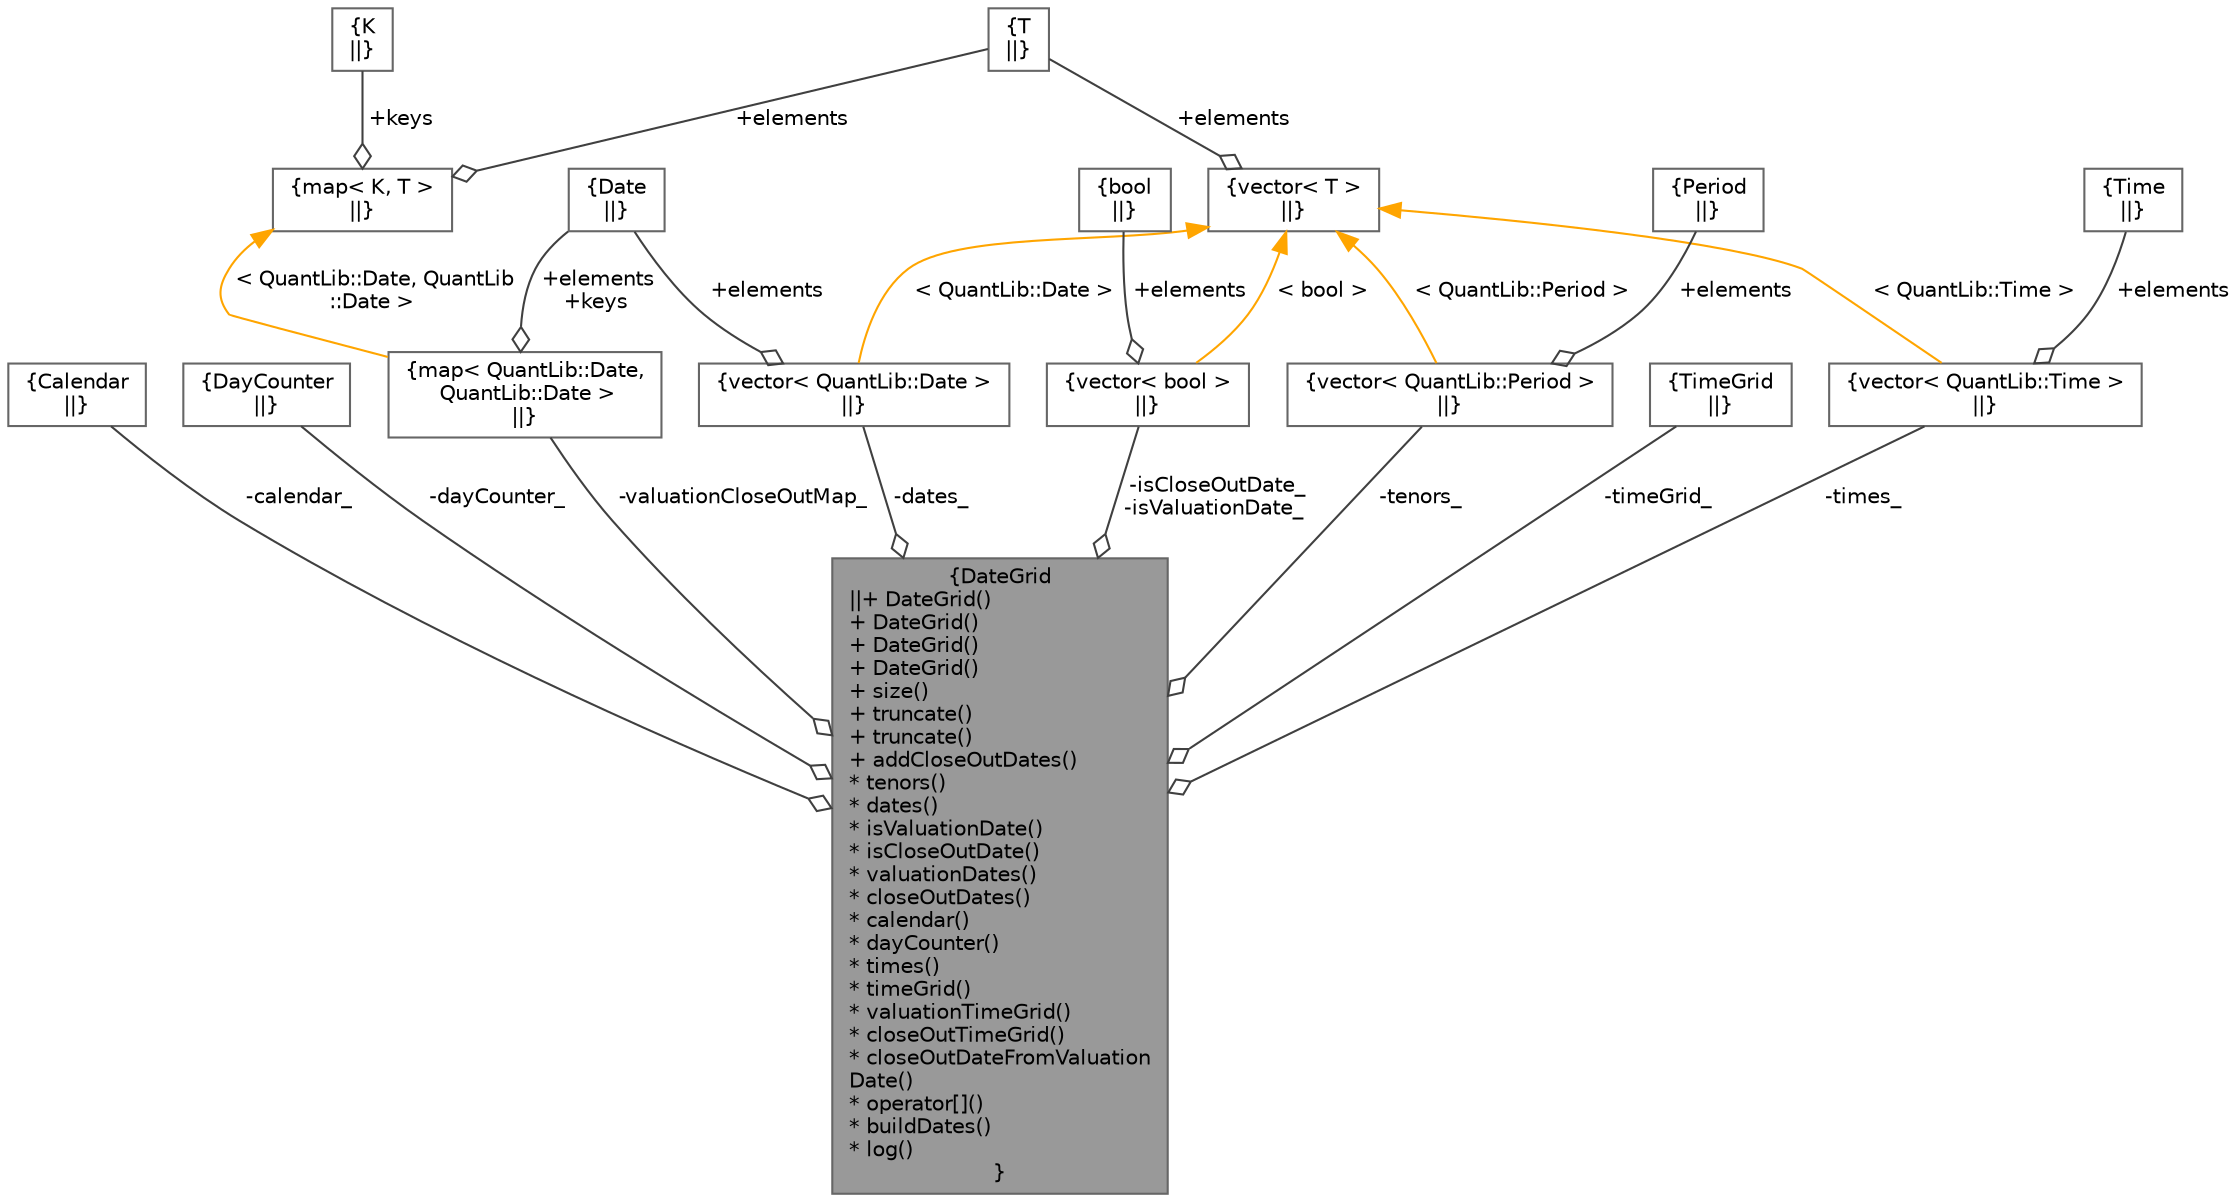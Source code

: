 digraph "DateGrid"
{
 // INTERACTIVE_SVG=YES
 // LATEX_PDF_SIZE
  bgcolor="transparent";
  edge [fontname=Helvetica,fontsize=10,labelfontname=Helvetica,labelfontsize=10];
  node [fontname=Helvetica,fontsize=10,shape=box,height=0.2,width=0.4];
  Node1 [label="{DateGrid\n||+ DateGrid()\l+ DateGrid()\l+ DateGrid()\l+ DateGrid()\l+ size()\l+ truncate()\l+ truncate()\l+ addCloseOutDates()\l* tenors()\l* dates()\l* isValuationDate()\l* isCloseOutDate()\l* valuationDates()\l* closeOutDates()\l* calendar()\l* dayCounter()\l* times()\l* timeGrid()\l* valuationTimeGrid()\l* closeOutTimeGrid()\l* closeOutDateFromValuation\lDate()\l* operator[]()\l* buildDates()\l* log()\l}",height=0.2,width=0.4,color="gray40", fillcolor="grey60", style="filled", fontcolor="black",tooltip="Simulation Date Grid."];
  Node2 -> Node1 [color="grey25",style="solid",label=" -calendar_" ,arrowhead="odiamond"];
  Node2 [label="{Calendar\n||}",height=0.2,width=0.4,color="gray40", fillcolor="white", style="filled",tooltip=" "];
  Node3 -> Node1 [color="grey25",style="solid",label=" -dayCounter_" ,arrowhead="odiamond"];
  Node3 [label="{DayCounter\n||}",height=0.2,width=0.4,color="gray40", fillcolor="white", style="filled",tooltip=" "];
  Node4 -> Node1 [color="grey25",style="solid",label=" -dates_" ,arrowhead="odiamond"];
  Node4 [label="{vector\< QuantLib::Date \>\n||}",height=0.2,width=0.4,color="gray40", fillcolor="white", style="filled",tooltip=" "];
  Node5 -> Node4 [color="grey25",style="solid",label=" +elements" ,arrowhead="odiamond"];
  Node5 [label="{Date\n||}",height=0.2,width=0.4,color="gray40", fillcolor="white", style="filled",tooltip=" "];
  Node6 -> Node4 [dir="back",color="orange",style="solid",label=" \< QuantLib::Date \>" ];
  Node6 [label="{vector\< T \>\n||}",height=0.2,width=0.4,color="gray40", fillcolor="white", style="filled",tooltip=" "];
  Node7 -> Node6 [color="grey25",style="solid",label=" +elements" ,arrowhead="odiamond"];
  Node7 [label="{T\n||}",height=0.2,width=0.4,color="gray40", fillcolor="white", style="filled",tooltip=" "];
  Node8 -> Node1 [color="grey25",style="solid",label=" -valuationCloseOutMap_" ,arrowhead="odiamond"];
  Node8 [label="{map\< QuantLib::Date,\l QuantLib::Date \>\n||}",height=0.2,width=0.4,color="gray40", fillcolor="white", style="filled",tooltip=" "];
  Node5 -> Node8 [color="grey25",style="solid",label=" +elements\n+keys" ,arrowhead="odiamond"];
  Node9 -> Node8 [dir="back",color="orange",style="solid",label=" \< QuantLib::Date, QuantLib\l::Date \>" ];
  Node9 [label="{map\< K, T \>\n||}",height=0.2,width=0.4,color="gray40", fillcolor="white", style="filled",tooltip=" "];
  Node10 -> Node9 [color="grey25",style="solid",label=" +keys" ,arrowhead="odiamond"];
  Node10 [label="{K\n||}",height=0.2,width=0.4,color="gray40", fillcolor="white", style="filled",tooltip=" "];
  Node7 -> Node9 [color="grey25",style="solid",label=" +elements" ,arrowhead="odiamond"];
  Node11 -> Node1 [color="grey25",style="solid",label=" -tenors_" ,arrowhead="odiamond"];
  Node11 [label="{vector\< QuantLib::Period \>\n||}",height=0.2,width=0.4,color="gray40", fillcolor="white", style="filled",tooltip=" "];
  Node12 -> Node11 [color="grey25",style="solid",label=" +elements" ,arrowhead="odiamond"];
  Node12 [label="{Period\n||}",height=0.2,width=0.4,color="gray40", fillcolor="white", style="filled",tooltip=" "];
  Node6 -> Node11 [dir="back",color="orange",style="solid",label=" \< QuantLib::Period \>" ];
  Node13 -> Node1 [color="grey25",style="solid",label=" -times_" ,arrowhead="odiamond"];
  Node13 [label="{vector\< QuantLib::Time \>\n||}",height=0.2,width=0.4,color="gray40", fillcolor="white", style="filled",tooltip=" "];
  Node14 -> Node13 [color="grey25",style="solid",label=" +elements" ,arrowhead="odiamond"];
  Node14 [label="{Time\n||}",height=0.2,width=0.4,color="gray40", fillcolor="white", style="filled",tooltip=" "];
  Node6 -> Node13 [dir="back",color="orange",style="solid",label=" \< QuantLib::Time \>" ];
  Node15 -> Node1 [color="grey25",style="solid",label=" -timeGrid_" ,arrowhead="odiamond"];
  Node15 [label="{TimeGrid\n||}",height=0.2,width=0.4,color="gray40", fillcolor="white", style="filled",tooltip=" "];
  Node16 -> Node1 [color="grey25",style="solid",label=" -isCloseOutDate_\n-isValuationDate_" ,arrowhead="odiamond"];
  Node16 [label="{vector\< bool \>\n||}",height=0.2,width=0.4,color="gray40", fillcolor="white", style="filled",tooltip=" "];
  Node17 -> Node16 [color="grey25",style="solid",label=" +elements" ,arrowhead="odiamond"];
  Node17 [label="{bool\n||}",height=0.2,width=0.4,color="gray40", fillcolor="white", style="filled",URL="$classbool.html",tooltip=" "];
  Node6 -> Node16 [dir="back",color="orange",style="solid",label=" \< bool \>" ];
}
